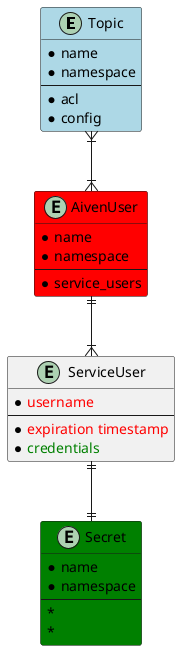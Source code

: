 @startuml

entity Topic #lightblue {
    * name
    * namespace
    ---
    * acl
    * config
}

entity AivenUser #red {
    * name
    * namespace
    ---
    * service_users
}

entity ServiceUser {
    * <color:red>username</color>
    ---
    * <color:red>expiration timestamp</color>
    * <color:green>credentials</color>
}

entity Secret #green {
    * name
    * namespace
    ---
    *
    *
}

Topic }|--|{ AivenUser
AivenUser ||--|{ ServiceUser
ServiceUser ||--|| Secret

@enduml